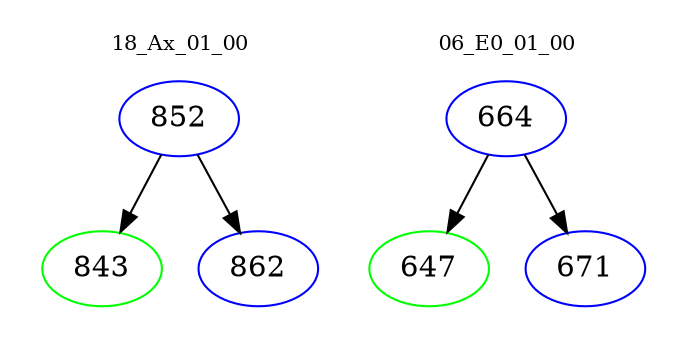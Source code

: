 digraph{
subgraph cluster_0 {
color = white
label = "18_Ax_01_00";
fontsize=10;
T0_852 [label="852", color="blue"]
T0_852 -> T0_843 [color="black"]
T0_843 [label="843", color="green"]
T0_852 -> T0_862 [color="black"]
T0_862 [label="862", color="blue"]
}
subgraph cluster_1 {
color = white
label = "06_E0_01_00";
fontsize=10;
T1_664 [label="664", color="blue"]
T1_664 -> T1_647 [color="black"]
T1_647 [label="647", color="green"]
T1_664 -> T1_671 [color="black"]
T1_671 [label="671", color="blue"]
}
}
